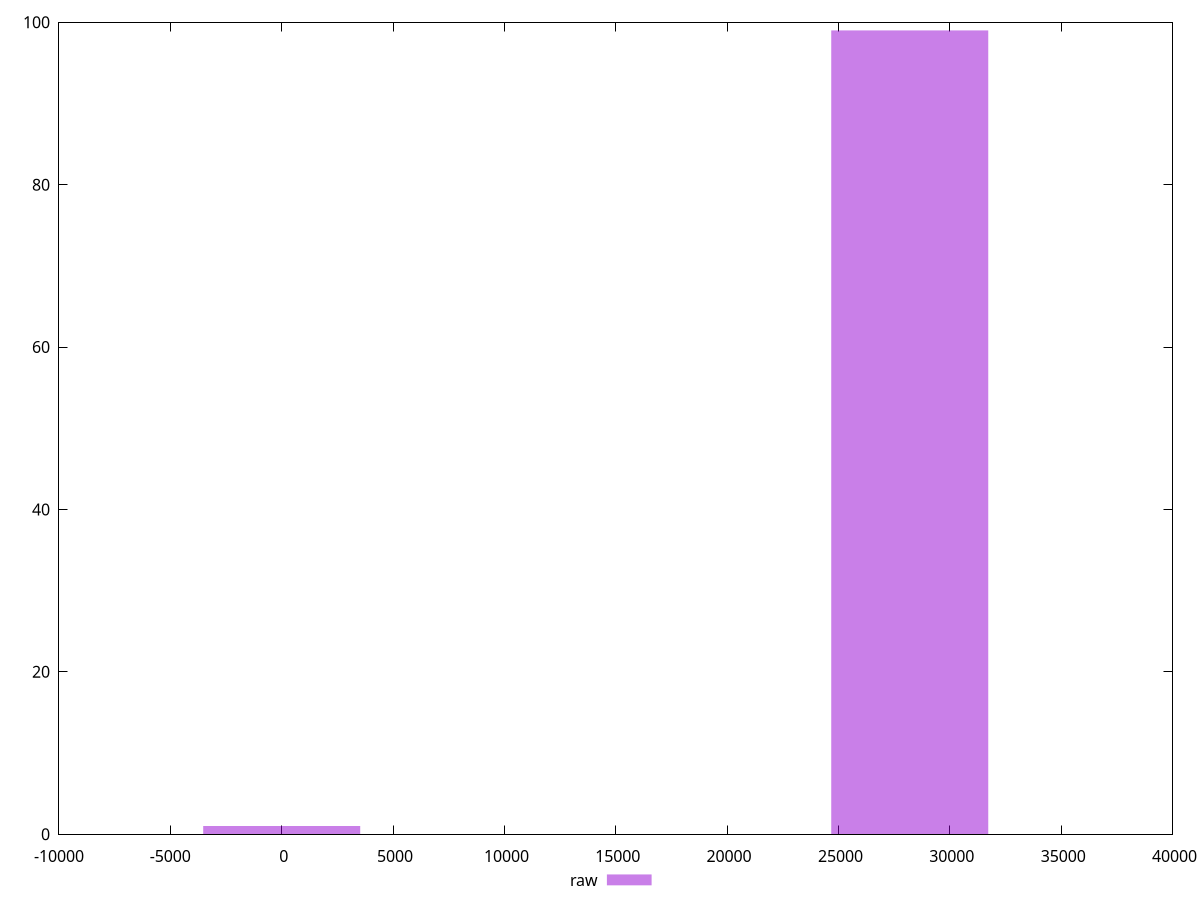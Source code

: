 reset
set terminal svg size 640, 490 enhanced background rgb 'white'
set output "reprap/uses-webp-images/samples/pages+cached/raw/histogram.svg"

$raw <<EOF
0 1
28201.65011826821 99
EOF

set key outside below
set boxwidth 7050.412529567053
set yrange [0:100]
set style fill transparent solid 0.5 noborder

plot \
  $raw title "raw" with boxes, \


reset